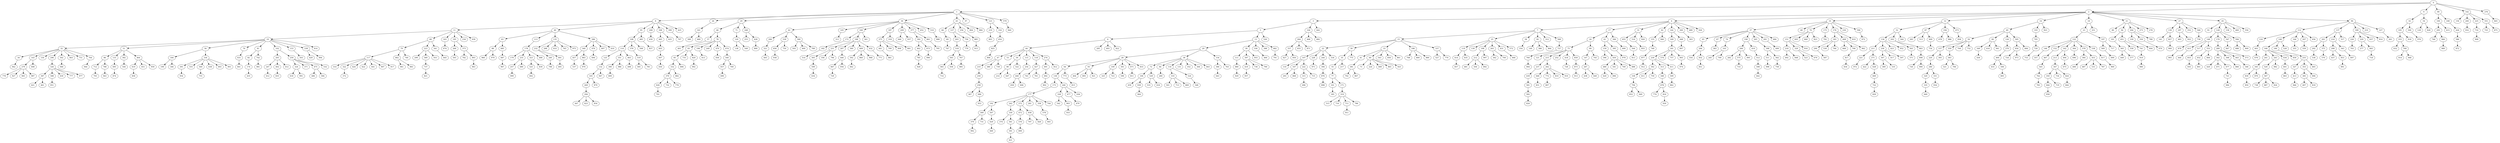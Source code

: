 digraph {
0->1;
0->2;
0->9;
0->99;
0->142;
0->276;
1->8;
1->26;
1->29;
1->36;
1->43;
1->97;
1->123;
1->579;
2->3;
2->4;
2->10;
2->12;
2->14;
2->18;
2->21;
2->27;
2->45;
2->96;
9->16;
9->54;
99->100;
99->168;
142->156;
142->200;
142->225;
142->551;
276->845;
8->11;
8->40;
8->95;
8->208;
8->308;
8->399;
8->425;
26->161;
29->46;
29->71;
29->248;
36->42;
36->145;
36->160;
36->187;
36->209;
36->377;
36->452;
36->510;
43->66;
43->127;
43->256;
43->804;
43->884;
123->219;
123->316;
579->840;
3->5;
3->104;
3->442;
4->7;
4->17;
4->31;
4->62;
4->144;
4->300;
4->489;
4->926;
10->37;
10->48;
10->70;
10->175;
10->176;
10->230;
10->596;
12->52;
12->87;
12->194;
12->473;
14->49;
14->193;
14->923;
18->23;
18->251;
21->80;
21->94;
21->204;
21->273;
21->278;
27->139;
27->297;
27->552;
27->566;
45->91;
45->128;
45->158;
45->460;
45->556;
96->112;
96->137;
96->189;
96->210;
96->227;
16->105;
16->500;
54->129;
54->828;
100->295;
100->615;
168->426;
200->932;
225->716;
551->725;
551->875;
11->19;
11->68;
11->163;
11->195;
11->234;
11->639;
40->63;
40->113;
40->135;
40->286;
95->108;
95->485;
208->430;
308->445;
308->625;
399->707;
161->389;
161->469;
46->57;
46->78;
71->120;
248->253;
248->428;
42->206;
42->539;
42->580;
145->311;
160->172;
160->188;
160->361;
187->275;
187->318;
209->646;
209->937;
377->392;
377->661;
510->988;
66->69;
127->203;
127->756;
256->885;
219->803;
316->454;
5->6;
5->13;
5->526;
104->264;
104->468;
104->682;
7->15;
7->25;
7->58;
7->92;
7->312;
7->568;
17->24;
17->61;
17->306;
31->455;
31->516;
31->920;
62->155;
62->940;
144->169;
144->448;
300->303;
37->65;
37->67;
37->74;
37->190;
37->265;
37->291;
37->484;
70->151;
70->605;
70->660;
70->823;
175->792;
176->183;
176->408;
176->819;
596->672;
52->134;
52->202;
52->344;
87->283;
87->513;
87->609;
194->478;
194->886;
473->838;
49->50;
49->90;
49->126;
49->595;
193->705;
23->122;
23->197;
94->191;
94->451;
204->339;
204->550;
204->780;
139->141;
139->827;
297->483;
297->922;
566->730;
128->148;
128->170;
128->547;
128->594;
112->124;
112->140;
112->164;
112->207;
112->456;
137->201;
137->216;
137->317;
189->226;
189->229;
189->637;
189->814;
227->261;
105->333;
105->918;
500->976;
295->746;
295->966;
426->586;
716->908;
19->32;
19->51;
19->56;
19->76;
19->81;
19->102;
19->153;
19->238;
19->614;
68->79;
68->223;
68->341;
163->674;
195->268;
195->373;
63->88;
63->685;
113->178;
135->232;
135->288;
135->633;
135->765;
135->975;
286->340;
286->476;
286->497;
286->610;
108->114;
108->376;
108->508;
485->837;
445->603;
57->401;
78->83;
78->196;
78->249;
78->470;
78->474;
120->138;
120->549;
428->890;
206->321;
539->656;
539->750;
580->593;
580->600;
580->789;
172->182;
188->231;
188->287;
188->360;
188->409;
188->432;
275->441;
275->799;
275->808;
318->681;
392->462;
392->673;
661->795;
69->747;
203->518;
756->779;
885->915;
454->825;
6->44;
6->285;
6->493;
6->822;
13->20;
13->39;
13->336;
13->388;
13->482;
264->557;
264->655;
264->871;
15->22;
15->30;
15->33;
15->186;
15->337;
25->119;
25->130;
25->198;
25->263;
25->431;
25->572;
58->354;
92->149;
92->386;
92->864;
568->727;
24->75;
24->89;
61->159;
61->395;
306->490;
455->564;
516->855;
155->748;
169->181;
448->897;
65->284;
67->383;
74->103;
190->266;
190->410;
265->398;
291->499;
151->218;
151->329;
151->916;
183->290;
183->530;
183->766;
408->668;
408->706;
408->962;
134->211;
134->236;
134->423;
134->952;
202->563;
202->683;
609->754;
50->157;
50->359;
50->704;
50->752;
90->349;
90->416;
90->941;
126->270;
595->654;
595->684;
705->720;
122->146;
122->152;
122->162;
122->304;
122->378;
122->538;
197->569;
197->717;
191->365;
451->558;
451->741;
339->604;
550->670;
827->900;
730->878;
148->415;
148->517;
148->553;
170->289;
547->847;
594->688;
594->909;
124->403;
140->166;
140->180;
140->528;
164->355;
207->559;
201->292;
201->375;
216->298;
216->343;
226->703;
229->277;
229->665;
333->632;
333->768;
966->989;
586->872;
32->34;
32->143;
32->150;
32->296;
32->502;
32->663;
32->751;
32->764;
51->86;
51->133;
51->382;
51->464;
56->184;
56->334;
76->631;
81->82;
81->742;
102->205;
102->259;
153->503;
238->429;
238->994;
79->117;
79->662;
79->740;
223->299;
223->589;
223->931;
341->645;
268->505;
373->782;
373->893;
88->960;
88->979;
685->687;
178->179;
178->235;
178->323;
178->488;
232->240;
232->491;
340->457;
340->883;
476->694;
114->125;
114->351;
114->463;
376->519;
603->607;
83->85;
83->735;
83->820;
196->613;
470->836;
474->540;
321->405;
656->938;
182->514;
231->305;
231->356;
231->796;
287->446;
409->592;
409->860;
409->968;
432->771;
441->881;
462->785;
673->996;
518->565;
518->767;
825->894;
44->47;
44->53;
44->59;
44->115;
44->118;
44->274;
20->28;
20->38;
20->154;
39->111;
39->397;
39->955;
336->466;
482->791;
557->627;
557->950;
22->107;
22->228;
22->244;
22->534;
30->35;
30->775;
33->41;
33->60;
33->543;
33->856;
33->861;
186->708;
186->800;
186->889;
337->527;
337->770;
119->414;
119->635;
198->212;
198->997;
263->362;
263->700;
431->666;
727->760;
75->121;
75->215;
75->252;
75->418;
75->859;
89->147;
89->745;
159->396;
159->450;
395->978;
564->813;
748->877;
181->239;
181->574;
181->757;
181->905;
284->554;
284->832;
103->245;
103->709;
266->282;
266->575;
266->995;
410->512;
398->511;
398->562;
218->492;
218->848;
329->523;
329->679;
290->587;
706->817;
211->221;
211->271;
236->307;
236->417;
236->597;
563->571;
683->698;
157->220;
157->393;
359->363;
349->436;
270->400;
654->724;
654->973;
720->753;
146->357;
152->467;
162->213;
162->494;
304->696;
378->384;
378->453;
538->617;
569->699;
365->449;
365->577;
741->919;
878->993;
415->444;
517->653;
553->652;
553->664;
289->342;
289->368;
289->443;
289->573;
403->676;
166->241;
166->243;
166->434;
166->659;
180->255;
292->536;
375->570;
298->437;
298->853;
343->697;
665->718;
768->914;
768->948;
34->942;
143->279;
143->608;
296->326;
502->946;
764->944;
86->712;
86->788;
133->695;
382->544;
464->619;
464->651;
464->959;
184->199;
184->346;
334->391;
334->555;
334->560;
334->638;
334->693;
334->901;
631->841;
82->174;
742->981;
205->247;
205->402;
205->412;
259->324;
259->371;
259->475;
259->532;
117->314;
117->322;
117->424;
117->622;
117->641;
117->907;
117->917;
662->961;
662->983;
589->737;
893->963;
687->967;
235->257;
235->680;
323->525;
323->839;
240->798;
491->495;
457->537;
883->970;
125->132;
351->390;
351->986;
463->498;
519->585;
519->781;
607->650;
85->332;
85->806;
820->902;
540->657;
540->769;
305->599;
446->667;
446->956;
592->842;
785->928;
565->583;
565->936;
767->985;
47->233;
47->380;
47->739;
59->98;
59->522;
115->254;
118->427;
274->691;
274->812;
28->64;
28->93;
28->109;
28->301;
28->671;
28->833;
38->72;
38->84;
38->116;
38->131;
38->352;
38->364;
38->843;
154->366;
154->763;
111->880;
397->419;
397->736;
397->790;
107->110;
107->167;
107->222;
228->971;
244->394;
35->55;
35->217;
41->381;
60->73;
60->224;
60->689;
60->865;
60->925;
414->857;
212->481;
212->504;
212->892;
760->904;
215->237;
215->262;
418->728;
859->873;
147->267;
450->480;
450->541;
450->749;
450->888;
877->912;
239->302;
239->313;
239->411;
905->974;
832->851;
575->733;
512->598;
511->998;
562->758;
817->834;
221->972;
271->422;
271->628;
307->369;
307->535;
698->726;
698->990;
220->280;
363->521;
363->784;
400->433;
400->506;
467->545;
213->347;
494->675;
384->406;
453->487;
453->531;
453->787;
617->969;
919->980;
653->935;
652->801;
342->420;
342->471;
342->677;
368->866;
443->546;
241->345;
243->520;
243->982;
434->601;
255->327;
255->353;
255->465;
853->891;
279->778;
279->927;
279->965;
279->987;
326->387;
326->588;
326->630;
326->777;
326->977;
712->793;
788->943;
695->874;
619->858;
391->954;
560->755;
174->435;
247->612;
402->835;
324->618;
324->991;
475->486;
475->584;
322->372;
737->821;
257->999;
525->602;
132->165;
132->947;
390->809;
332->370;
332->882;
657->690;
599->634;
667->729;
583->714;
233->250;
98->214;
98->647;
254->440;
427->743;
427->761;
691->692;
64->136;
64->773;
93->404;
93->895;
93->921;
109->325;
109->723;
301->590;
671->811;
72->106;
72->529;
84->260;
116->310;
116->524;
366->643;
880->929;
419->957;
167->293;
167->868;
222->315;
222->715;
394->876;
55->77;
381->702;
381->867;
237->439;
262->648;
262->772;
262->810;
262->910;
873->913;
267->438;
267->640;
480->620;
480->896;
302->338;
302->611;
302->759;
313->348;
411->509;
598->642;
628->669;
280->320;
280->331;
506->805;
545->762;
347->350;
347->734;
347->824;
677->721;
345->830;
345->870;
520->567;
601->863;
327->413;
353->385;
353->906;
387->421;
387->461;
588->951;
165->269;
165->879;
370->626;
370->732;
370->776;
250->258;
440->458;
440->606;
692->802;
136->173;
136->246;
773->815;
106->459;
106->939;
529->533;
529->616;
310->501;
310->713;
310->869;
524->548;
315->496;
876->898;
77->101;
77->171;
439->581;
648->831;
772->807;
338->794;
348->678;
509->862;
669->722;
320->335;
331->934;
762->783;
350->644;
350->719;
824->844;
721->984;
830->850;
567->738;
567->887;
567->924;
413->846;
385->407;
385->818;
269->294;
626->701;
258->367;
258->686;
173->177;
246->328;
246->477;
246->636;
939->964;
101->185;
171->319;
581->582;
794->852;
794->949;
678->774;
678->816;
722->829;
335->649;
644->958;
294->447;
294->623;
294->854;
686->953;
177->192;
177->242;
177->272;
177->281;
177->358;
177->744;
328->542;
328->903;
477->479;
319->515;
319->710;
319->711;
319->786;
582->624;
816->930;
192->309;
192->507;
242->330;
272->472;
272->658;
358->578;
903->933;
711->911;
309->379;
309->731;
507->629;
330->374;
330->561;
472->576;
658->797;
658->826;
578->945;
379->992;
629->849;
561->591;
576->899;
591->621;
 }